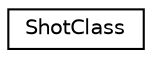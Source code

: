 digraph "Graficzna hierarchia klas"
{
  edge [fontname="Helvetica",fontsize="10",labelfontname="Helvetica",labelfontsize="10"];
  node [fontname="Helvetica",fontsize="10",shape=record];
  rankdir="LR";
  Node0 [label="ShotClass",height=0.2,width=0.4,color="black", fillcolor="white", style="filled",URL="$class_shot_class.html",tooltip="Klasa opisujaca graficznie atak wiez. "];
}
